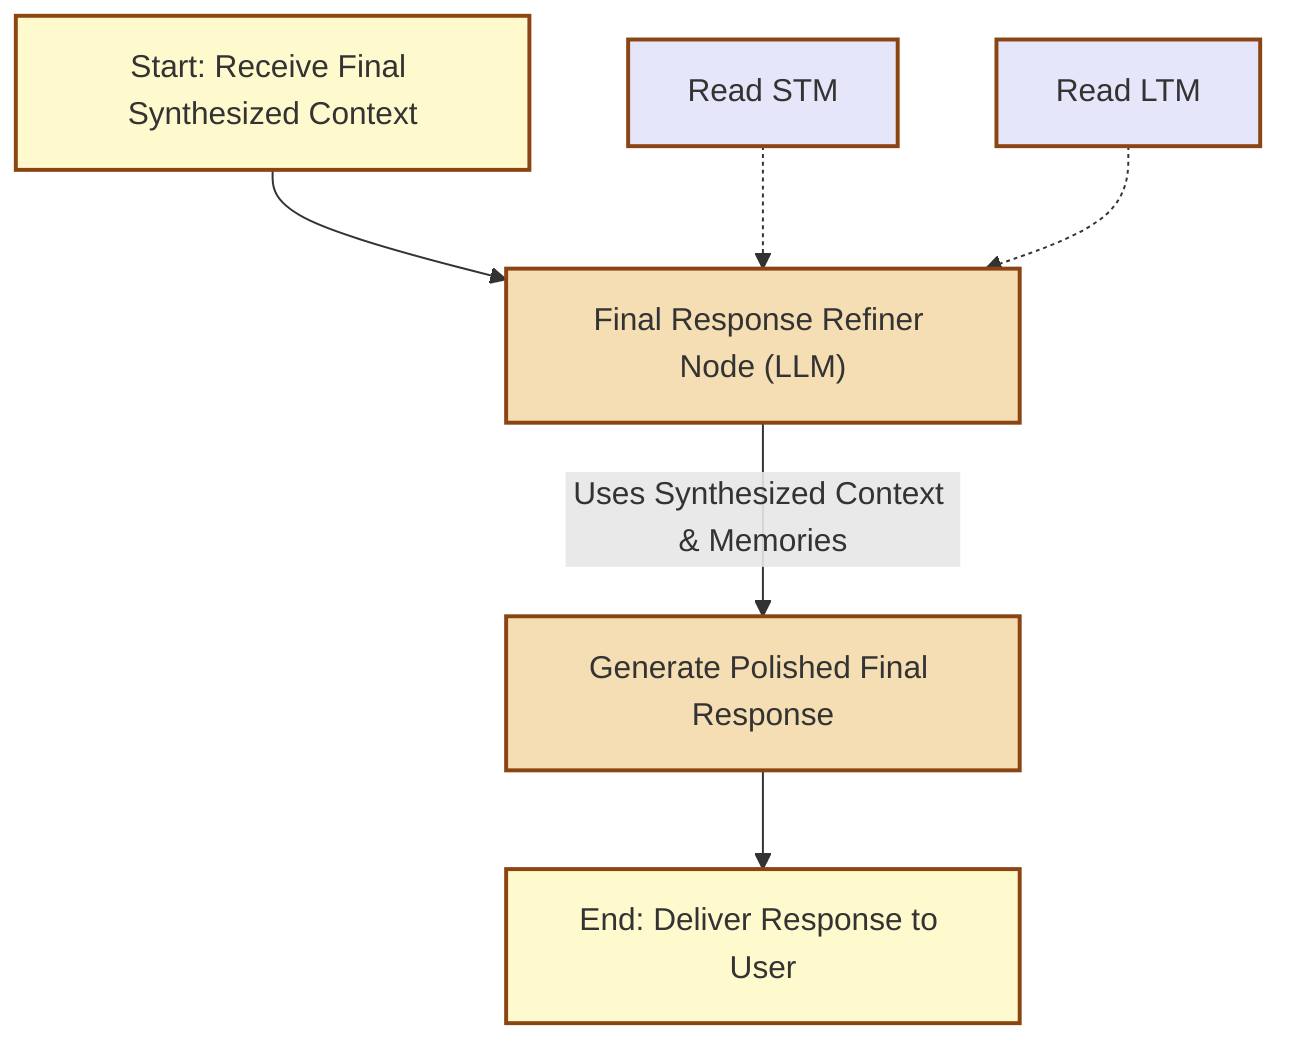 %%{
  init: {
    'theme': 'base',
    'themeVariables': {
      'fontFamily': 'Comic Sans MS, cursive',
      'fontSize': '14px',
      'primaryColor': '#FFFACD',       /* ancient parchment (for graph background) */
      'nodeBorder': '#8B4513',        /* saddle brown (for node borders) */
      'lineColor': '#A0522D',         /* sienna (for lines) */
      'primaryTextColor': '#5C4033',  /* dark brown (for text) */
      'secondaryColor': '#DEB887',    /* burlywood (for tool nodes) */
      'tertiaryColor': '#F5DEB3',     /* wheat (for processing nodes) */
      'edgeLabelBackground':'#FFFFE0', /* light yellow (for edge labels background) */
      'clusterBkg': '#FFFFE0'       /* light yellow (for cluster background) */
    },
    'flowchart': {
      'curve': 'basis'
    }
  }
}%%

graph TD
    classDef langGraphCore fill:#FFFACD,stroke:#8B4513,stroke-width:2px;
    classDef logicNode fill:#F5DEB3,stroke:#8B4513,stroke-width:2px;
    classDef memoryNode fill:#E6E6FA,stroke:#8B4513,stroke-width:2px,shape:cylinder;


    A[Start: Receive Final Synthesized Context]:::langGraphCore
    B["Final Response Refiner Node (LLM)"]:::logicNode
    C[Generate Polished Final Response]:::logicNode
    D[End: Deliver Response to User]:::langGraphCore
    STMread[Read STM]:::memoryNode
    LTMread[Read LTM]:::memoryNode

    A --> B;
    STMread -.-> B;
    LTMread -.-> B;
    B -- "Uses Synthesized Context & Memories" --> C;
    C --> D;

    class A,D langGraphCore;
    class B,C logicNode;
    class STMread,LTMread memoryNode;

    %% Apply curved lines using 'basis' interpolation for smooth flow
    linkStyle default interpolate basis;
    
    %% title Phase 7 Architecture: Implement 'Final Response Refiner' Node